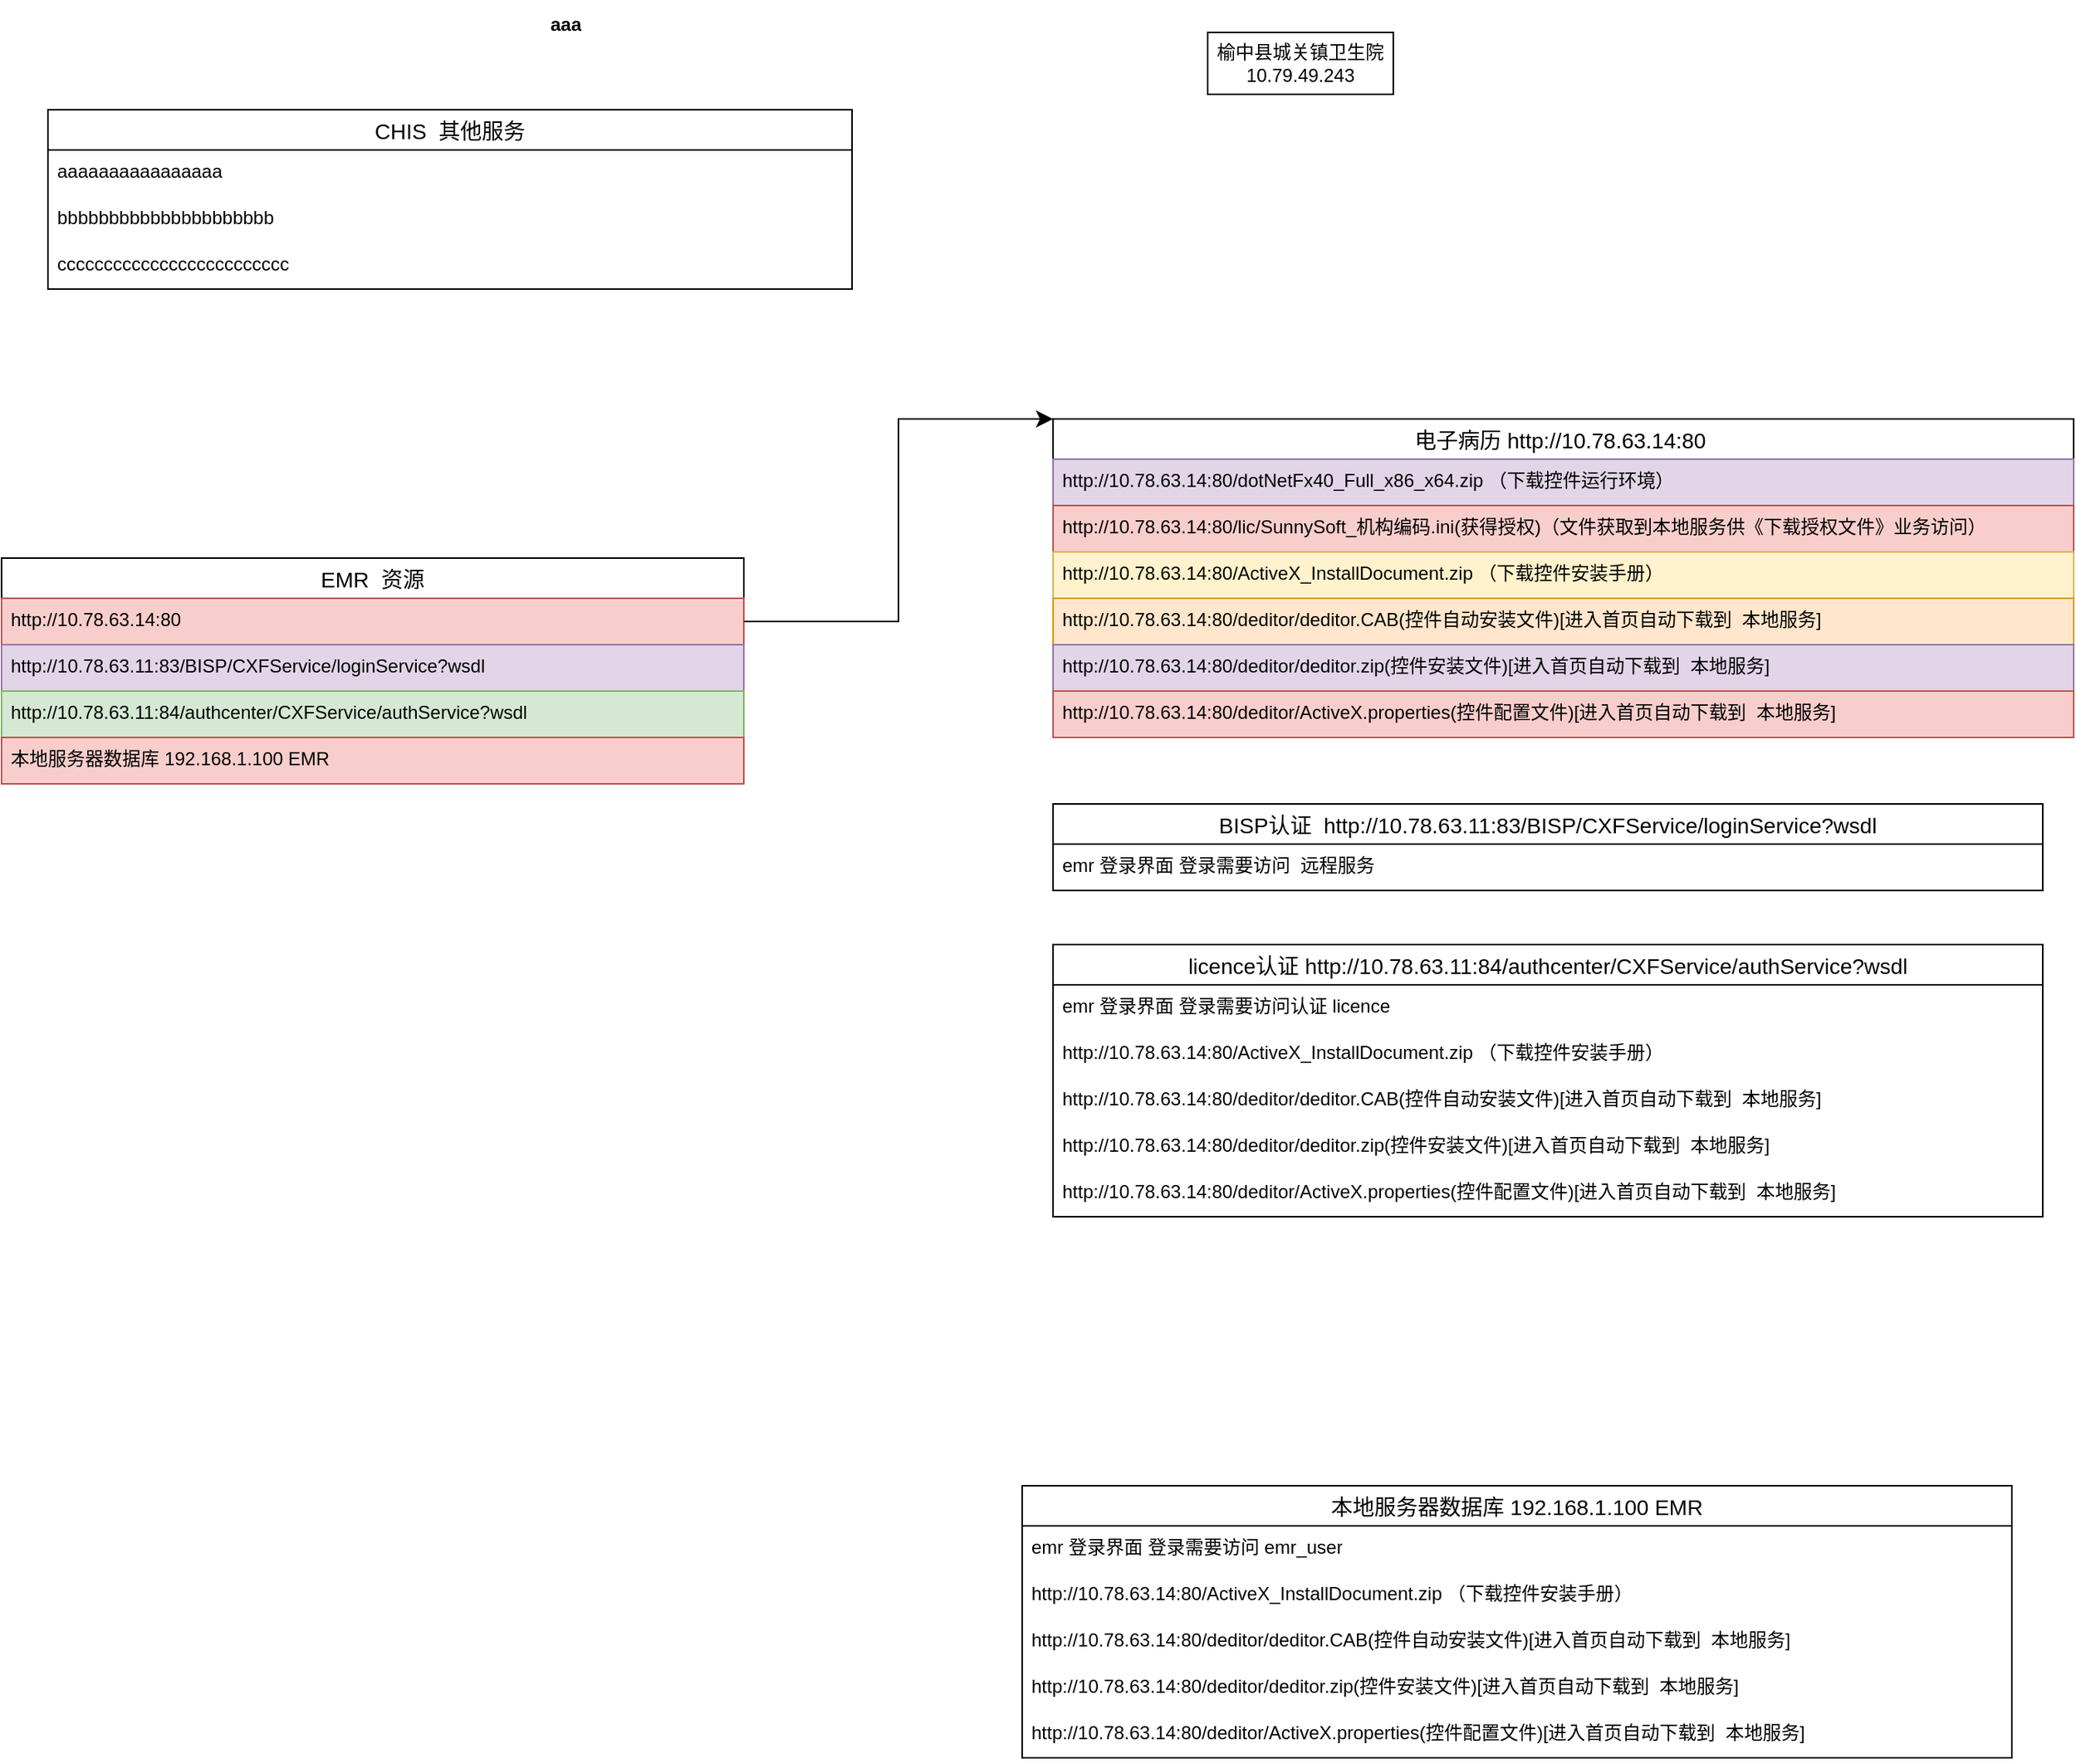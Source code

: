 <mxfile version="22.1.11" type="github">
  <diagram name="第 1 页" id="0BkjYjIJnNKJRxKwbIkA">
    <mxGraphModel dx="2169" dy="566" grid="1" gridSize="10" guides="1" tooltips="1" connect="1" arrows="1" fold="1" page="1" pageScale="1" pageWidth="827" pageHeight="1169" math="0" shadow="0">
      <root>
        <mxCell id="0" />
        <mxCell id="1" parent="0" />
        <mxCell id="wKczsqMu7J6n82WPHIn5-1" value="榆中县城关镇卫生院&lt;span style=&quot;background-color: initial;&quot;&gt;10.79.49.243&lt;/span&gt;" style="rounded=0;whiteSpace=wrap;html=1;" parent="1" vertex="1">
          <mxGeometry x="670" y="30" width="120" height="40" as="geometry" />
        </mxCell>
        <mxCell id="wKczsqMu7J6n82WPHIn5-2" value="CHIS  其他服务" style="swimlane;fontStyle=0;childLayout=stackLayout;horizontal=1;startSize=26;horizontalStack=0;resizeParent=1;resizeParentMax=0;resizeLast=0;collapsible=1;marginBottom=0;align=center;fontSize=14;" parent="1" vertex="1">
          <mxGeometry x="-80" y="80" width="520" height="116" as="geometry">
            <mxRectangle x="140" y="200" width="60" height="30" as="alternateBounds" />
          </mxGeometry>
        </mxCell>
        <mxCell id="wKczsqMu7J6n82WPHIn5-3" value="aaaaaaaaaaaaaaaa" style="text;strokeColor=none;fillColor=none;spacingLeft=4;spacingRight=4;overflow=hidden;rotatable=0;points=[[0,0.5],[1,0.5]];portConstraint=eastwest;fontSize=12;whiteSpace=wrap;html=1;" parent="wKczsqMu7J6n82WPHIn5-2" vertex="1">
          <mxGeometry y="26" width="520" height="30" as="geometry" />
        </mxCell>
        <mxCell id="wKczsqMu7J6n82WPHIn5-4" value="bbbbbbbbbbbbbbbbbbbbb" style="text;strokeColor=none;fillColor=none;spacingLeft=4;spacingRight=4;overflow=hidden;rotatable=0;points=[[0,0.5],[1,0.5]];portConstraint=eastwest;fontSize=12;whiteSpace=wrap;html=1;" parent="wKczsqMu7J6n82WPHIn5-2" vertex="1">
          <mxGeometry y="56" width="520" height="30" as="geometry" />
        </mxCell>
        <mxCell id="wKczsqMu7J6n82WPHIn5-5" value="ccccccccccccccccccccccccc" style="text;strokeColor=none;fillColor=none;spacingLeft=4;spacingRight=4;overflow=hidden;rotatable=0;points=[[0,0.5],[1,0.5]];portConstraint=eastwest;fontSize=12;whiteSpace=wrap;html=1;" parent="wKczsqMu7J6n82WPHIn5-2" vertex="1">
          <mxGeometry y="86" width="520" height="30" as="geometry" />
        </mxCell>
        <mxCell id="wKczsqMu7J6n82WPHIn5-19" value="aaa" style="shape=partialRectangle;connectable=0;fillColor=none;top=0;left=0;bottom=0;right=0;fontStyle=1;overflow=hidden;whiteSpace=wrap;html=1;" parent="1" vertex="1">
          <mxGeometry x="240" y="10" width="30" height="30" as="geometry">
            <mxRectangle width="30" height="30" as="alternateBounds" />
          </mxGeometry>
        </mxCell>
        <mxCell id="eS7xaFLYB2sEI9pfLW7X-1" value="EMR  资源" style="swimlane;fontStyle=0;childLayout=stackLayout;horizontal=1;startSize=26;horizontalStack=0;resizeParent=1;resizeParentMax=0;resizeLast=0;collapsible=1;marginBottom=0;align=center;fontSize=14;movable=1;resizable=1;rotatable=1;deletable=1;editable=1;locked=0;connectable=1;" vertex="1" parent="1">
          <mxGeometry x="-110" y="370" width="480" height="146" as="geometry">
            <mxRectangle x="60" y="350" width="235" height="30" as="alternateBounds" />
          </mxGeometry>
        </mxCell>
        <mxCell id="eS7xaFLYB2sEI9pfLW7X-2" value="http://10.78.63.14:80" style="text;strokeColor=#b85450;fillColor=#f8cecc;spacingLeft=4;spacingRight=4;overflow=hidden;rotatable=0;points=[[0,0.5],[1,0.5]];portConstraint=eastwest;fontSize=12;whiteSpace=wrap;html=1;" vertex="1" parent="eS7xaFLYB2sEI9pfLW7X-1">
          <mxGeometry y="26" width="480" height="30" as="geometry" />
        </mxCell>
        <mxCell id="eS7xaFLYB2sEI9pfLW7X-3" value="http://10.78.63.11:83/BISP/CXFService/loginService?wsdl" style="text;strokeColor=#9673a6;fillColor=#e1d5e7;spacingLeft=4;spacingRight=4;overflow=hidden;rotatable=0;points=[[0,0.5],[1,0.5]];portConstraint=eastwest;fontSize=12;whiteSpace=wrap;html=1;" vertex="1" parent="eS7xaFLYB2sEI9pfLW7X-1">
          <mxGeometry y="56" width="480" height="30" as="geometry" />
        </mxCell>
        <mxCell id="eS7xaFLYB2sEI9pfLW7X-4" value="http://10.78.63.11:84/authcenter/CXFService/authService?wsdl" style="text;strokeColor=#82b366;fillColor=#d5e8d4;spacingLeft=4;spacingRight=4;overflow=hidden;rotatable=1;points=[[0,0.5],[1,0.5]];portConstraint=eastwest;fontSize=12;whiteSpace=wrap;html=1;movable=1;resizable=1;deletable=1;editable=1;locked=0;connectable=1;" vertex="1" parent="eS7xaFLYB2sEI9pfLW7X-1">
          <mxGeometry y="86" width="480" height="30" as="geometry" />
        </mxCell>
        <mxCell id="eS7xaFLYB2sEI9pfLW7X-50" value="本地服务器数据库 192.168.1.100&amp;nbsp;EMR" style="text;strokeColor=#b85450;fillColor=#f8cecc;spacingLeft=4;spacingRight=4;overflow=hidden;rotatable=1;points=[[0,0.5],[1,0.5]];portConstraint=eastwest;fontSize=12;whiteSpace=wrap;html=1;movable=1;resizable=1;deletable=1;editable=1;locked=0;connectable=1;" vertex="1" parent="eS7xaFLYB2sEI9pfLW7X-1">
          <mxGeometry y="116" width="480" height="30" as="geometry" />
        </mxCell>
        <mxCell id="eS7xaFLYB2sEI9pfLW7X-28" value="电子病历 http://10.78.63.14:80 " style="swimlane;fontStyle=0;childLayout=stackLayout;horizontal=1;startSize=26;horizontalStack=0;resizeParent=1;resizeParentMax=0;resizeLast=0;collapsible=1;marginBottom=0;align=center;fontSize=14;movable=1;resizable=1;rotatable=1;deletable=1;editable=1;locked=0;connectable=1;" vertex="1" parent="1">
          <mxGeometry x="570" y="280" width="660" height="206" as="geometry">
            <mxRectangle x="570" y="280" width="235" height="30" as="alternateBounds" />
          </mxGeometry>
        </mxCell>
        <mxCell id="eS7xaFLYB2sEI9pfLW7X-29" value="http://10.78.63.14:80/dotNetFx40_Full_x86_x64.zip （下载控件运行环境）" style="text;strokeColor=#9673a6;fillColor=#e1d5e7;spacingLeft=4;spacingRight=4;overflow=hidden;rotatable=0;points=[[0,0.5],[1,0.5]];portConstraint=eastwest;fontSize=12;whiteSpace=wrap;html=1;" vertex="1" parent="eS7xaFLYB2sEI9pfLW7X-28">
          <mxGeometry y="26" width="660" height="30" as="geometry" />
        </mxCell>
        <mxCell id="eS7xaFLYB2sEI9pfLW7X-30" value="http://10.78.63.14:80/lic/SunnySoft_机构编码.ini(获得授权)（文件获取到本地服务供《下载授权文件》业务访问）" style="text;strokeColor=#b85450;fillColor=#f8cecc;spacingLeft=4;spacingRight=4;overflow=hidden;rotatable=0;points=[[0,0.5],[1,0.5]];portConstraint=eastwest;fontSize=12;whiteSpace=wrap;html=1;" vertex="1" parent="eS7xaFLYB2sEI9pfLW7X-28">
          <mxGeometry y="56" width="660" height="30" as="geometry" />
        </mxCell>
        <mxCell id="eS7xaFLYB2sEI9pfLW7X-31" value="http://10.78.63.14:80/ActiveX_InstallDocument.zip （下载控件安装手册）" style="text;strokeColor=#d6b656;fillColor=#fff2cc;spacingLeft=4;spacingRight=4;overflow=hidden;rotatable=1;points=[[0,0.5],[1,0.5]];portConstraint=eastwest;fontSize=12;whiteSpace=wrap;html=1;movable=1;resizable=1;deletable=1;editable=1;locked=0;connectable=1;" vertex="1" parent="eS7xaFLYB2sEI9pfLW7X-28">
          <mxGeometry y="86" width="660" height="30" as="geometry" />
        </mxCell>
        <mxCell id="eS7xaFLYB2sEI9pfLW7X-33" value="http://10.78.63.14:80/deditor/deditor.CAB(控件自动安装文件)[进入首页自动下载到&amp;nbsp; 本地服务]" style="text;strokeColor=#d79b00;fillColor=#ffe6cc;spacingLeft=4;spacingRight=4;overflow=hidden;rotatable=1;points=[[0,0.5],[1,0.5]];portConstraint=eastwest;fontSize=12;whiteSpace=wrap;html=1;movable=1;resizable=1;deletable=1;editable=1;locked=0;connectable=1;" vertex="1" parent="eS7xaFLYB2sEI9pfLW7X-28">
          <mxGeometry y="116" width="660" height="30" as="geometry" />
        </mxCell>
        <mxCell id="eS7xaFLYB2sEI9pfLW7X-34" value="http://10.78.63.14:80/deditor/deditor.zip(控件安装文件)[进入首页自动下载到&amp;nbsp; 本地服务]" style="text;strokeColor=#9673a6;fillColor=#e1d5e7;spacingLeft=4;spacingRight=4;overflow=hidden;rotatable=1;points=[[0,0.5],[1,0.5]];portConstraint=eastwest;fontSize=12;whiteSpace=wrap;html=1;movable=1;resizable=1;deletable=1;editable=1;locked=0;connectable=1;" vertex="1" parent="eS7xaFLYB2sEI9pfLW7X-28">
          <mxGeometry y="146" width="660" height="30" as="geometry" />
        </mxCell>
        <mxCell id="eS7xaFLYB2sEI9pfLW7X-41" value="http://10.78.63.14:80/deditor/ActiveX.properties(控件配置文件)[进入首页自动下载到&amp;nbsp; 本地服务]" style="text;strokeColor=#b85450;fillColor=#f8cecc;spacingLeft=4;spacingRight=4;overflow=hidden;rotatable=1;points=[[0,0.5],[1,0.5]];portConstraint=eastwest;fontSize=12;whiteSpace=wrap;html=1;movable=1;resizable=1;deletable=1;editable=1;locked=0;connectable=1;" vertex="1" parent="eS7xaFLYB2sEI9pfLW7X-28">
          <mxGeometry y="176" width="660" height="30" as="geometry" />
        </mxCell>
        <mxCell id="eS7xaFLYB2sEI9pfLW7X-42" value="BISP认证  http://10.78.63.11:83/BISP/CXFService/loginService?wsdl" style="swimlane;fontStyle=0;childLayout=stackLayout;horizontal=1;startSize=26;horizontalStack=0;resizeParent=1;resizeParentMax=0;resizeLast=0;collapsible=1;marginBottom=0;align=center;fontSize=14;movable=1;resizable=1;rotatable=1;deletable=1;editable=1;locked=0;connectable=1;" vertex="1" parent="1">
          <mxGeometry x="570" y="529" width="640" height="56" as="geometry">
            <mxRectangle x="380" y="550" width="560" height="30" as="alternateBounds" />
          </mxGeometry>
        </mxCell>
        <mxCell id="eS7xaFLYB2sEI9pfLW7X-68" value="emr&amp;nbsp;登录界面&amp;nbsp;登录需要访问&amp;nbsp; 远程服务" style="text;strokeColor=none;fillColor=none;spacingLeft=4;spacingRight=4;overflow=hidden;rotatable=0;points=[[0,0.5],[1,0.5]];portConstraint=eastwest;fontSize=12;whiteSpace=wrap;html=1;" vertex="1" parent="eS7xaFLYB2sEI9pfLW7X-42">
          <mxGeometry y="26" width="640" height="30" as="geometry" />
        </mxCell>
        <mxCell id="eS7xaFLYB2sEI9pfLW7X-51" value="licence认证 http://10.78.63.11:84/authcenter/CXFService/authService?wsdl" style="swimlane;fontStyle=0;childLayout=stackLayout;horizontal=1;startSize=26;horizontalStack=0;resizeParent=1;resizeParentMax=0;resizeLast=0;collapsible=1;marginBottom=0;align=center;fontSize=14;movable=1;resizable=1;rotatable=1;deletable=1;editable=1;locked=0;connectable=1;" vertex="1" parent="1">
          <mxGeometry x="570" y="620" width="640" height="176" as="geometry">
            <mxRectangle x="410" y="790" width="560" height="30" as="alternateBounds" />
          </mxGeometry>
        </mxCell>
        <mxCell id="eS7xaFLYB2sEI9pfLW7X-52" value="emr&amp;nbsp;登录界面&amp;nbsp;登录需要访问认证&amp;nbsp;licence" style="text;strokeColor=none;fillColor=none;spacingLeft=4;spacingRight=4;overflow=hidden;rotatable=0;points=[[0,0.5],[1,0.5]];portConstraint=eastwest;fontSize=12;whiteSpace=wrap;html=1;" vertex="1" parent="eS7xaFLYB2sEI9pfLW7X-51">
          <mxGeometry y="26" width="640" height="30" as="geometry" />
        </mxCell>
        <mxCell id="eS7xaFLYB2sEI9pfLW7X-53" value="http://10.78.63.14:80/ActiveX_InstallDocument.zip （下载控件安装手册）" style="text;strokeColor=none;fillColor=none;spacingLeft=4;spacingRight=4;overflow=hidden;rotatable=1;points=[[0,0.5],[1,0.5]];portConstraint=eastwest;fontSize=12;whiteSpace=wrap;html=1;movable=1;resizable=1;deletable=1;editable=1;locked=0;connectable=1;" vertex="1" parent="eS7xaFLYB2sEI9pfLW7X-51">
          <mxGeometry y="56" width="640" height="30" as="geometry" />
        </mxCell>
        <mxCell id="eS7xaFLYB2sEI9pfLW7X-54" value="http://10.78.63.14:80/deditor/deditor.CAB(控件自动安装文件)[进入首页自动下载到&amp;nbsp; 本地服务]" style="text;strokeColor=none;fillColor=none;spacingLeft=4;spacingRight=4;overflow=hidden;rotatable=1;points=[[0,0.5],[1,0.5]];portConstraint=eastwest;fontSize=12;whiteSpace=wrap;html=1;movable=1;resizable=1;deletable=1;editable=1;locked=0;connectable=1;" vertex="1" parent="eS7xaFLYB2sEI9pfLW7X-51">
          <mxGeometry y="86" width="640" height="30" as="geometry" />
        </mxCell>
        <mxCell id="eS7xaFLYB2sEI9pfLW7X-55" value="http://10.78.63.14:80/deditor/deditor.zip(控件安装文件)[进入首页自动下载到&amp;nbsp; 本地服务]" style="text;strokeColor=none;fillColor=none;spacingLeft=4;spacingRight=4;overflow=hidden;rotatable=1;points=[[0,0.5],[1,0.5]];portConstraint=eastwest;fontSize=12;whiteSpace=wrap;html=1;movable=1;resizable=1;deletable=1;editable=1;locked=0;connectable=1;" vertex="1" parent="eS7xaFLYB2sEI9pfLW7X-51">
          <mxGeometry y="116" width="640" height="30" as="geometry" />
        </mxCell>
        <mxCell id="eS7xaFLYB2sEI9pfLW7X-56" value="http://10.78.63.14:80/deditor/ActiveX.properties(控件配置文件)[进入首页自动下载到&amp;nbsp; 本地服务]" style="text;strokeColor=none;fillColor=none;spacingLeft=4;spacingRight=4;overflow=hidden;rotatable=1;points=[[0,0.5],[1,0.5]];portConstraint=eastwest;fontSize=12;whiteSpace=wrap;html=1;movable=1;resizable=1;deletable=1;editable=1;locked=0;connectable=1;" vertex="1" parent="eS7xaFLYB2sEI9pfLW7X-51">
          <mxGeometry y="146" width="640" height="30" as="geometry" />
        </mxCell>
        <mxCell id="eS7xaFLYB2sEI9pfLW7X-57" value="" style="edgeStyle=elbowEdgeStyle;elbow=horizontal;endArrow=classic;html=1;curved=0;rounded=0;endSize=8;startSize=8;exitX=1;exitY=0.5;exitDx=0;exitDy=0;entryX=0;entryY=0;entryDx=0;entryDy=0;" edge="1" parent="1" source="eS7xaFLYB2sEI9pfLW7X-2" target="eS7xaFLYB2sEI9pfLW7X-28">
          <mxGeometry width="50" height="50" relative="1" as="geometry">
            <mxPoint x="190" y="690" as="sourcePoint" />
            <mxPoint x="240" y="640" as="targetPoint" />
          </mxGeometry>
        </mxCell>
        <mxCell id="eS7xaFLYB2sEI9pfLW7X-59" value="本地服务器数据库 192.168.1.100 EMR" style="swimlane;fontStyle=0;childLayout=stackLayout;horizontal=1;startSize=26;horizontalStack=0;resizeParent=1;resizeParentMax=0;resizeLast=0;collapsible=1;marginBottom=0;align=center;fontSize=14;movable=1;resizable=1;rotatable=1;deletable=1;editable=1;locked=0;connectable=1;" vertex="1" parent="1">
          <mxGeometry x="550" y="970" width="640" height="176" as="geometry">
            <mxRectangle x="410" y="790" width="560" height="30" as="alternateBounds" />
          </mxGeometry>
        </mxCell>
        <mxCell id="eS7xaFLYB2sEI9pfLW7X-60" value="emr&amp;nbsp;登录界面&amp;nbsp;登录需要访问&amp;nbsp;emr_user" style="text;strokeColor=none;fillColor=none;spacingLeft=4;spacingRight=4;overflow=hidden;rotatable=0;points=[[0,0.5],[1,0.5]];portConstraint=eastwest;fontSize=12;whiteSpace=wrap;html=1;" vertex="1" parent="eS7xaFLYB2sEI9pfLW7X-59">
          <mxGeometry y="26" width="640" height="30" as="geometry" />
        </mxCell>
        <mxCell id="eS7xaFLYB2sEI9pfLW7X-61" value="http://10.78.63.14:80/ActiveX_InstallDocument.zip （下载控件安装手册）" style="text;strokeColor=none;fillColor=none;spacingLeft=4;spacingRight=4;overflow=hidden;rotatable=1;points=[[0,0.5],[1,0.5]];portConstraint=eastwest;fontSize=12;whiteSpace=wrap;html=1;movable=1;resizable=1;deletable=1;editable=1;locked=0;connectable=1;" vertex="1" parent="eS7xaFLYB2sEI9pfLW7X-59">
          <mxGeometry y="56" width="640" height="30" as="geometry" />
        </mxCell>
        <mxCell id="eS7xaFLYB2sEI9pfLW7X-62" value="http://10.78.63.14:80/deditor/deditor.CAB(控件自动安装文件)[进入首页自动下载到&amp;nbsp; 本地服务]" style="text;strokeColor=none;fillColor=none;spacingLeft=4;spacingRight=4;overflow=hidden;rotatable=1;points=[[0,0.5],[1,0.5]];portConstraint=eastwest;fontSize=12;whiteSpace=wrap;html=1;movable=1;resizable=1;deletable=1;editable=1;locked=0;connectable=1;" vertex="1" parent="eS7xaFLYB2sEI9pfLW7X-59">
          <mxGeometry y="86" width="640" height="30" as="geometry" />
        </mxCell>
        <mxCell id="eS7xaFLYB2sEI9pfLW7X-63" value="http://10.78.63.14:80/deditor/deditor.zip(控件安装文件)[进入首页自动下载到&amp;nbsp; 本地服务]" style="text;strokeColor=none;fillColor=none;spacingLeft=4;spacingRight=4;overflow=hidden;rotatable=1;points=[[0,0.5],[1,0.5]];portConstraint=eastwest;fontSize=12;whiteSpace=wrap;html=1;movable=1;resizable=1;deletable=1;editable=1;locked=0;connectable=1;" vertex="1" parent="eS7xaFLYB2sEI9pfLW7X-59">
          <mxGeometry y="116" width="640" height="30" as="geometry" />
        </mxCell>
        <mxCell id="eS7xaFLYB2sEI9pfLW7X-64" value="http://10.78.63.14:80/deditor/ActiveX.properties(控件配置文件)[进入首页自动下载到&amp;nbsp; 本地服务]" style="text;strokeColor=none;fillColor=none;spacingLeft=4;spacingRight=4;overflow=hidden;rotatable=1;points=[[0,0.5],[1,0.5]];portConstraint=eastwest;fontSize=12;whiteSpace=wrap;html=1;movable=1;resizable=1;deletable=1;editable=1;locked=0;connectable=1;" vertex="1" parent="eS7xaFLYB2sEI9pfLW7X-59">
          <mxGeometry y="146" width="640" height="30" as="geometry" />
        </mxCell>
      </root>
    </mxGraphModel>
  </diagram>
</mxfile>
